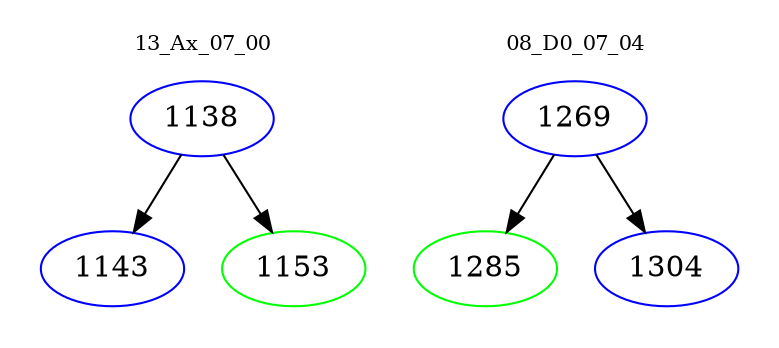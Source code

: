 digraph{
subgraph cluster_0 {
color = white
label = "13_Ax_07_00";
fontsize=10;
T0_1138 [label="1138", color="blue"]
T0_1138 -> T0_1143 [color="black"]
T0_1143 [label="1143", color="blue"]
T0_1138 -> T0_1153 [color="black"]
T0_1153 [label="1153", color="green"]
}
subgraph cluster_1 {
color = white
label = "08_D0_07_04";
fontsize=10;
T1_1269 [label="1269", color="blue"]
T1_1269 -> T1_1285 [color="black"]
T1_1285 [label="1285", color="green"]
T1_1269 -> T1_1304 [color="black"]
T1_1304 [label="1304", color="blue"]
}
}
